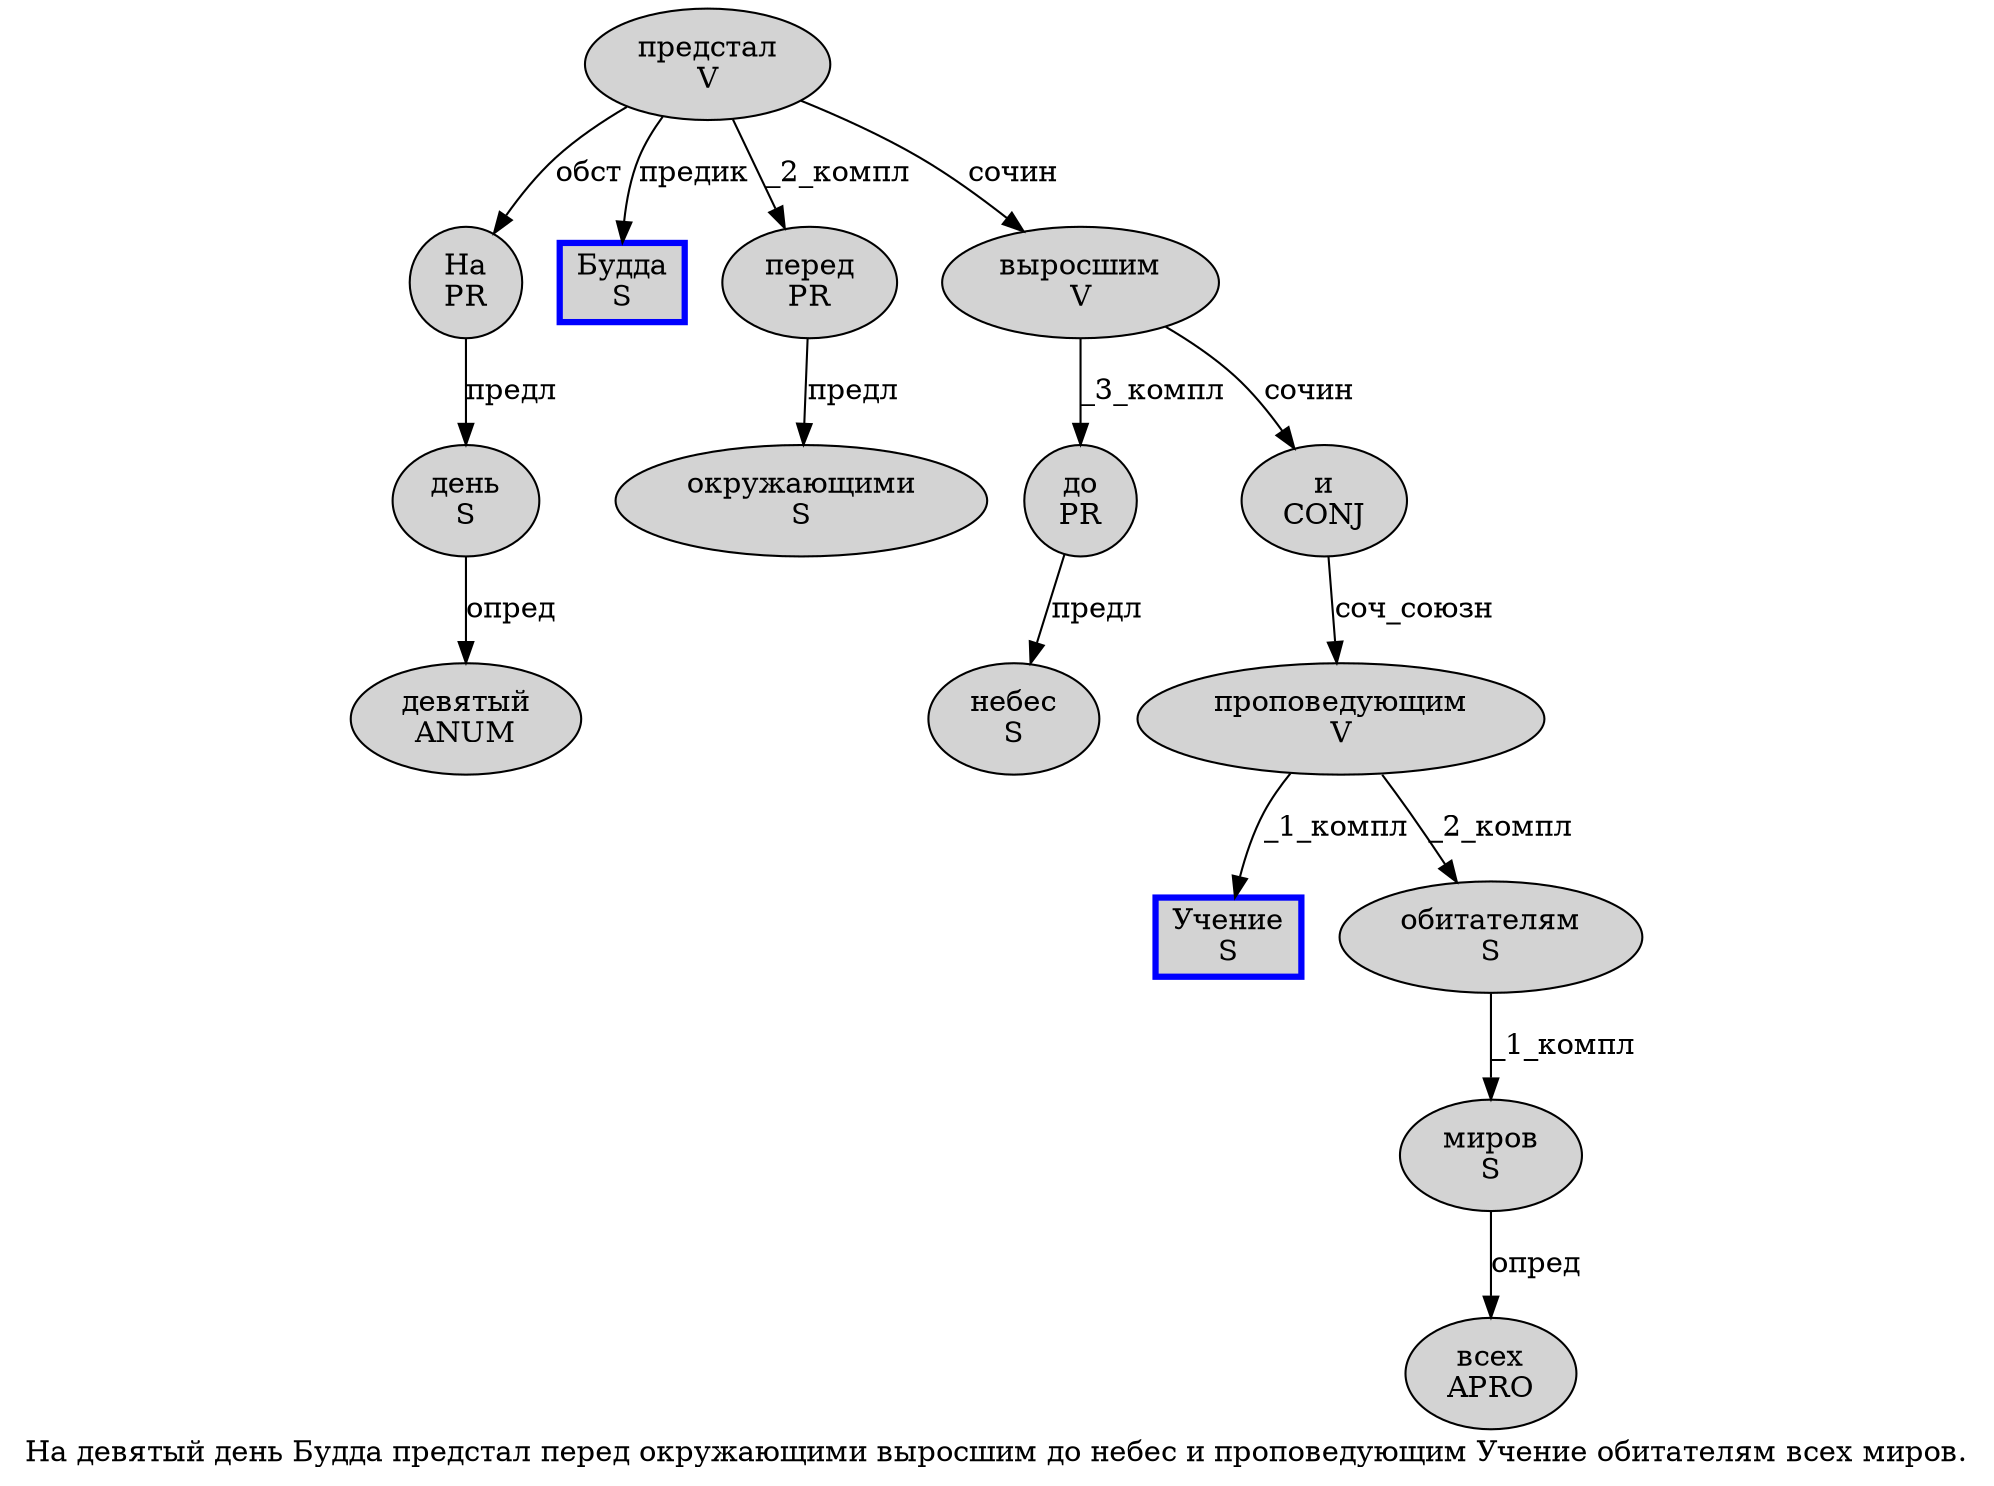 digraph SENTENCE_611 {
	graph [label="На девятый день Будда предстал перед окружающими выросшим до небес и проповедующим Учение обитателям всех миров."]
	node [style=filled]
		0 [label="На
PR" color="" fillcolor=lightgray penwidth=1 shape=ellipse]
		1 [label="девятый
ANUM" color="" fillcolor=lightgray penwidth=1 shape=ellipse]
		2 [label="день
S" color="" fillcolor=lightgray penwidth=1 shape=ellipse]
		3 [label="Будда
S" color=blue fillcolor=lightgray penwidth=3 shape=box]
		4 [label="предстал
V" color="" fillcolor=lightgray penwidth=1 shape=ellipse]
		5 [label="перед
PR" color="" fillcolor=lightgray penwidth=1 shape=ellipse]
		6 [label="окружающими
S" color="" fillcolor=lightgray penwidth=1 shape=ellipse]
		7 [label="выросшим
V" color="" fillcolor=lightgray penwidth=1 shape=ellipse]
		8 [label="до
PR" color="" fillcolor=lightgray penwidth=1 shape=ellipse]
		9 [label="небес
S" color="" fillcolor=lightgray penwidth=1 shape=ellipse]
		10 [label="и
CONJ" color="" fillcolor=lightgray penwidth=1 shape=ellipse]
		11 [label="проповедующим
V" color="" fillcolor=lightgray penwidth=1 shape=ellipse]
		12 [label="Учение
S" color=blue fillcolor=lightgray penwidth=3 shape=box]
		13 [label="обитателям
S" color="" fillcolor=lightgray penwidth=1 shape=ellipse]
		14 [label="всех
APRO" color="" fillcolor=lightgray penwidth=1 shape=ellipse]
		15 [label="миров
S" color="" fillcolor=lightgray penwidth=1 shape=ellipse]
			5 -> 6 [label="предл"]
			11 -> 12 [label="_1_компл"]
			11 -> 13 [label="_2_компл"]
			15 -> 14 [label="опред"]
			2 -> 1 [label="опред"]
			4 -> 0 [label="обст"]
			4 -> 3 [label="предик"]
			4 -> 5 [label="_2_компл"]
			4 -> 7 [label="сочин"]
			13 -> 15 [label="_1_компл"]
			10 -> 11 [label="соч_союзн"]
			7 -> 8 [label="_3_компл"]
			7 -> 10 [label="сочин"]
			0 -> 2 [label="предл"]
			8 -> 9 [label="предл"]
}